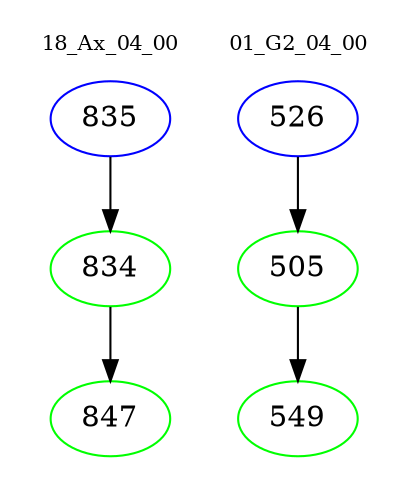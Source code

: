 digraph{
subgraph cluster_0 {
color = white
label = "18_Ax_04_00";
fontsize=10;
T0_835 [label="835", color="blue"]
T0_835 -> T0_834 [color="black"]
T0_834 [label="834", color="green"]
T0_834 -> T0_847 [color="black"]
T0_847 [label="847", color="green"]
}
subgraph cluster_1 {
color = white
label = "01_G2_04_00";
fontsize=10;
T1_526 [label="526", color="blue"]
T1_526 -> T1_505 [color="black"]
T1_505 [label="505", color="green"]
T1_505 -> T1_549 [color="black"]
T1_549 [label="549", color="green"]
}
}
